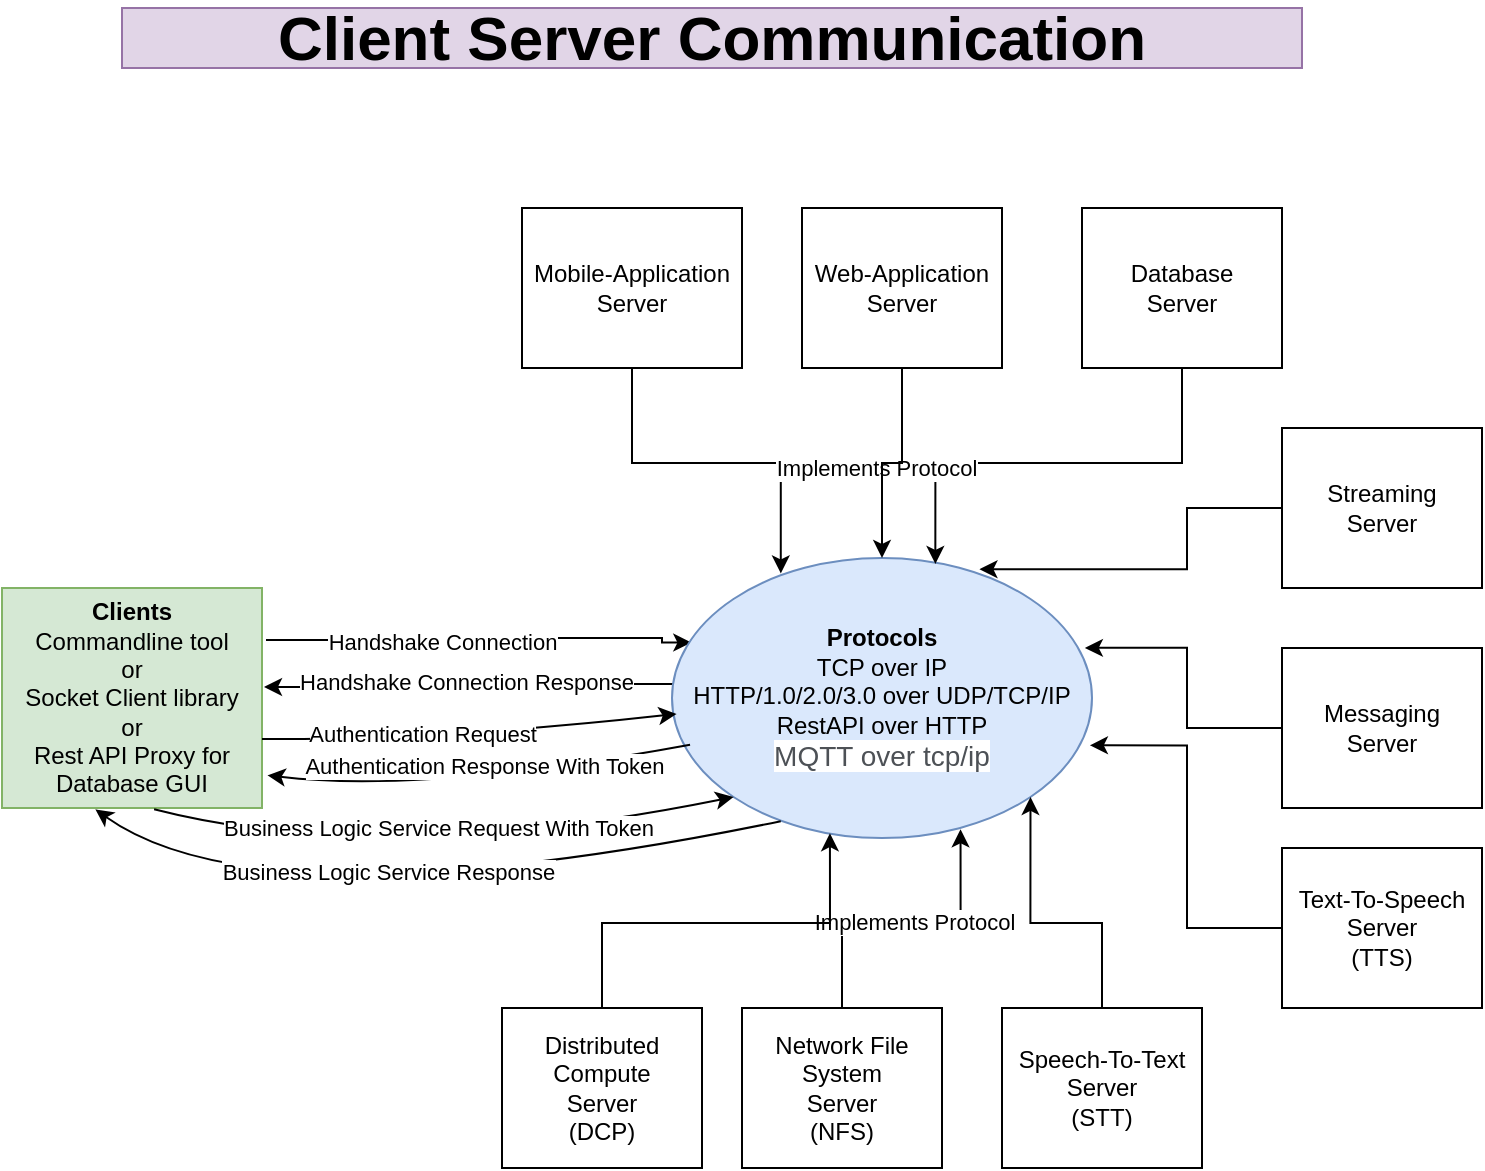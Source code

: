 <mxfile version="16.2.2" type="github">
  <diagram id="1ULBOgjq--OH4BLi5vVC" name="Page-1">
    <mxGraphModel dx="782" dy="1536" grid="1" gridSize="10" guides="1" tooltips="1" connect="1" arrows="1" fold="1" page="1" pageScale="1" pageWidth="850" pageHeight="1100" math="0" shadow="0">
      <root>
        <mxCell id="0" />
        <mxCell id="1" parent="0" />
        <mxCell id="SEUXneYZg_4IdqDXwgJY-16" style="edgeStyle=orthogonalEdgeStyle;rounded=0;orthogonalLoop=1;jettySize=auto;html=1;entryX=0.046;entryY=0.302;entryDx=0;entryDy=0;entryPerimeter=0;" edge="1" parent="1" target="SEUXneYZg_4IdqDXwgJY-5">
          <mxGeometry relative="1" as="geometry">
            <mxPoint x="142" y="146" as="sourcePoint" />
            <mxPoint x="340" y="145" as="targetPoint" />
            <Array as="points">
              <mxPoint x="282" y="146" />
              <mxPoint x="282" y="145" />
              <mxPoint x="340" y="145" />
              <mxPoint x="340" y="147" />
            </Array>
          </mxGeometry>
        </mxCell>
        <mxCell id="SEUXneYZg_4IdqDXwgJY-18" value="Handshake Connection" style="edgeLabel;html=1;align=center;verticalAlign=middle;resizable=0;points=[];" vertex="1" connectable="0" parent="SEUXneYZg_4IdqDXwgJY-16">
          <mxGeometry x="-0.346" y="-1" relative="1" as="geometry">
            <mxPoint x="17" as="offset" />
          </mxGeometry>
        </mxCell>
        <mxCell id="SEUXneYZg_4IdqDXwgJY-1" value="&lt;b&gt;Clients&lt;/b&gt;&lt;br&gt;Commandline tool&lt;br&gt;or&lt;br&gt;Socket Client library&lt;br&gt;or&lt;br&gt;Rest API Proxy for Database GUI" style="rounded=0;whiteSpace=wrap;html=1;fillColor=#d5e8d4;strokeColor=#82b366;" vertex="1" parent="1">
          <mxGeometry x="10" y="120" width="130" height="110" as="geometry" />
        </mxCell>
        <mxCell id="SEUXneYZg_4IdqDXwgJY-17" style="edgeStyle=orthogonalEdgeStyle;rounded=0;orthogonalLoop=1;jettySize=auto;html=1;entryX=1;entryY=0.75;entryDx=0;entryDy=0;exitX=0.003;exitY=0.38;exitDx=0;exitDy=0;exitPerimeter=0;" edge="1" parent="1">
          <mxGeometry relative="1" as="geometry">
            <mxPoint x="346.63" y="168" as="sourcePoint" />
            <mxPoint x="141" y="169.5" as="targetPoint" />
            <Array as="points">
              <mxPoint x="211" y="168" />
              <mxPoint x="211" y="170" />
            </Array>
          </mxGeometry>
        </mxCell>
        <mxCell id="SEUXneYZg_4IdqDXwgJY-19" value="Handshake Connection Response" style="edgeLabel;html=1;align=center;verticalAlign=middle;resizable=0;points=[];" vertex="1" connectable="0" parent="SEUXneYZg_4IdqDXwgJY-17">
          <mxGeometry x="0.287" y="-1" relative="1" as="geometry">
            <mxPoint x="29" as="offset" />
          </mxGeometry>
        </mxCell>
        <mxCell id="SEUXneYZg_4IdqDXwgJY-5" value="&lt;span&gt;&lt;b&gt;Protocols&lt;/b&gt;&lt;/span&gt;&lt;br&gt;&lt;span&gt;TCP over IP&lt;/span&gt;&lt;br&gt;&lt;span&gt;HTTP/1.0/2.0/3.0 over UDP/TCP/IP&lt;/span&gt;&lt;br&gt;&lt;span&gt;RestAPI over HTTP&lt;br&gt;&lt;/span&gt;&lt;span style=&quot;color: rgb(77 , 81 , 86) ; font-family: &amp;#34;arial&amp;#34; , sans-serif ; font-size: 14px ; text-align: left ; background-color: rgb(255 , 255 , 255)&quot;&gt;MQTT over tcp/ip&lt;/span&gt;&lt;span&gt;&lt;br&gt;&lt;/span&gt;" style="ellipse;whiteSpace=wrap;html=1;fillColor=#dae8fc;strokeColor=#6c8ebf;" vertex="1" parent="1">
          <mxGeometry x="345" y="105" width="210" height="140" as="geometry" />
        </mxCell>
        <mxCell id="SEUXneYZg_4IdqDXwgJY-30" style="edgeStyle=orthogonalEdgeStyle;rounded=0;orthogonalLoop=1;jettySize=auto;html=1;entryX=0.627;entryY=0.021;entryDx=0;entryDy=0;entryPerimeter=0;" edge="1" parent="1" source="SEUXneYZg_4IdqDXwgJY-7" target="SEUXneYZg_4IdqDXwgJY-5">
          <mxGeometry relative="1" as="geometry" />
        </mxCell>
        <mxCell id="SEUXneYZg_4IdqDXwgJY-7" value="Database&lt;br&gt;Server" style="rounded=0;whiteSpace=wrap;html=1;" vertex="1" parent="1">
          <mxGeometry x="550" y="-70" width="100" height="80" as="geometry" />
        </mxCell>
        <mxCell id="SEUXneYZg_4IdqDXwgJY-28" style="edgeStyle=orthogonalEdgeStyle;rounded=0;orthogonalLoop=1;jettySize=auto;html=1;entryX=0.259;entryY=0.055;entryDx=0;entryDy=0;entryPerimeter=0;" edge="1" parent="1" source="SEUXneYZg_4IdqDXwgJY-8" target="SEUXneYZg_4IdqDXwgJY-5">
          <mxGeometry relative="1" as="geometry" />
        </mxCell>
        <mxCell id="SEUXneYZg_4IdqDXwgJY-37" value="Implements Protocol" style="edgeLabel;html=1;align=center;verticalAlign=middle;resizable=0;points=[];" vertex="1" connectable="0" parent="SEUXneYZg_4IdqDXwgJY-28">
          <mxGeometry x="0.097" y="-2" relative="1" as="geometry">
            <mxPoint x="72" as="offset" />
          </mxGeometry>
        </mxCell>
        <mxCell id="SEUXneYZg_4IdqDXwgJY-8" value="Mobile-Application&lt;br&gt;Server" style="rounded=0;whiteSpace=wrap;html=1;" vertex="1" parent="1">
          <mxGeometry x="270" y="-70" width="110" height="80" as="geometry" />
        </mxCell>
        <mxCell id="SEUXneYZg_4IdqDXwgJY-31" style="edgeStyle=orthogonalEdgeStyle;rounded=0;orthogonalLoop=1;jettySize=auto;html=1;entryX=0.732;entryY=0.04;entryDx=0;entryDy=0;entryPerimeter=0;" edge="1" parent="1" source="SEUXneYZg_4IdqDXwgJY-9" target="SEUXneYZg_4IdqDXwgJY-5">
          <mxGeometry relative="1" as="geometry" />
        </mxCell>
        <mxCell id="SEUXneYZg_4IdqDXwgJY-9" value="Streaming&lt;br&gt;Server" style="rounded=0;whiteSpace=wrap;html=1;" vertex="1" parent="1">
          <mxGeometry x="650" y="40" width="100" height="80" as="geometry" />
        </mxCell>
        <mxCell id="SEUXneYZg_4IdqDXwgJY-32" style="edgeStyle=orthogonalEdgeStyle;rounded=0;orthogonalLoop=1;jettySize=auto;html=1;entryX=0.983;entryY=0.321;entryDx=0;entryDy=0;entryPerimeter=0;" edge="1" parent="1" source="SEUXneYZg_4IdqDXwgJY-10" target="SEUXneYZg_4IdqDXwgJY-5">
          <mxGeometry relative="1" as="geometry" />
        </mxCell>
        <mxCell id="SEUXneYZg_4IdqDXwgJY-10" value="Messaging&lt;br&gt;Server" style="rounded=0;whiteSpace=wrap;html=1;" vertex="1" parent="1">
          <mxGeometry x="650" y="150" width="100" height="80" as="geometry" />
        </mxCell>
        <mxCell id="SEUXneYZg_4IdqDXwgJY-33" style="edgeStyle=orthogonalEdgeStyle;rounded=0;orthogonalLoop=1;jettySize=auto;html=1;entryX=0.995;entryY=0.669;entryDx=0;entryDy=0;entryPerimeter=0;" edge="1" parent="1" source="SEUXneYZg_4IdqDXwgJY-11" target="SEUXneYZg_4IdqDXwgJY-5">
          <mxGeometry relative="1" as="geometry" />
        </mxCell>
        <mxCell id="SEUXneYZg_4IdqDXwgJY-11" value="Text-To-Speech&lt;br&gt;Server &lt;br&gt;(TTS)" style="rounded=0;whiteSpace=wrap;html=1;" vertex="1" parent="1">
          <mxGeometry x="650" y="250" width="100" height="80" as="geometry" />
        </mxCell>
        <mxCell id="SEUXneYZg_4IdqDXwgJY-34" style="edgeStyle=orthogonalEdgeStyle;rounded=0;orthogonalLoop=1;jettySize=auto;html=1;entryX=1;entryY=1;entryDx=0;entryDy=0;" edge="1" parent="1" source="SEUXneYZg_4IdqDXwgJY-12" target="SEUXneYZg_4IdqDXwgJY-5">
          <mxGeometry relative="1" as="geometry" />
        </mxCell>
        <mxCell id="SEUXneYZg_4IdqDXwgJY-12" value="Speech-To-Text&lt;br&gt;Server &lt;br&gt;(STT)" style="rounded=0;whiteSpace=wrap;html=1;" vertex="1" parent="1">
          <mxGeometry x="510" y="330" width="100" height="80" as="geometry" />
        </mxCell>
        <mxCell id="SEUXneYZg_4IdqDXwgJY-29" style="edgeStyle=orthogonalEdgeStyle;rounded=0;orthogonalLoop=1;jettySize=auto;html=1;" edge="1" parent="1" source="SEUXneYZg_4IdqDXwgJY-13" target="SEUXneYZg_4IdqDXwgJY-5">
          <mxGeometry relative="1" as="geometry" />
        </mxCell>
        <mxCell id="SEUXneYZg_4IdqDXwgJY-13" value="Web-Application&lt;br&gt;Server" style="rounded=0;whiteSpace=wrap;html=1;" vertex="1" parent="1">
          <mxGeometry x="410" y="-70" width="100" height="80" as="geometry" />
        </mxCell>
        <mxCell id="SEUXneYZg_4IdqDXwgJY-35" style="edgeStyle=orthogonalEdgeStyle;rounded=0;orthogonalLoop=1;jettySize=auto;html=1;entryX=0.687;entryY=0.969;entryDx=0;entryDy=0;entryPerimeter=0;" edge="1" parent="1" source="SEUXneYZg_4IdqDXwgJY-14" target="SEUXneYZg_4IdqDXwgJY-5">
          <mxGeometry relative="1" as="geometry" />
        </mxCell>
        <mxCell id="SEUXneYZg_4IdqDXwgJY-38" value="&lt;span style=&quot;color: rgba(0 , 0 , 0 , 0) ; font-family: monospace ; font-size: 0px ; background-color: rgb(248 , 249 , 250)&quot;&gt;%3CmxGraphModel%3E%3Croot%3E%3CmxCell%20id%3D%220%22%2F%3E%3CmxCell%20id%3D%221%22%20parent%3D%220%22%2F%3E%3CmxCell%20id%3D%222%22%20value%3D%22Implements%20Protocol%22%20style%3D%22edgeLabel%3Bhtml%3D1%3Balign%3Dcenter%3BverticalAlign%3Dmiddle%3Bresizable%3D0%3Bpoints%3D%5B%5D%3B%22%20vertex%3D%221%22%20connectable%3D%220%22%20parent%3D%221%22%3E%3CmxGeometry%20x%3D%22374.5%22%20y%3D%2259.5%22%20as%3D%22geometry%22%2F%3E%3C%2FmxCell%3E%3C%2Froot%3E%3C%2FmxGraphModel%3&lt;/span&gt;&lt;span style=&quot;color: rgba(0 , 0 , 0 , 0) ; font-family: monospace ; font-size: 0px ; background-color: rgb(248 , 249 , 250)&quot;&gt;%3CmxGraphModel%3E%3Croot%3E%3CmxCell%20id%3D%220%22%2F%3E%3CmxCell%20id%3D%221%22%20parent%3D%220%22%2F%3E%3CmxCell%20id%3D%222%22%20value%3D%22Implements%20Protocol%22%20style%3D%22edgeLabel%3Bhtml%3D1%3Balign%3Dcenter%3BverticalAlign%3Dmiddle%3Bresizable%3D0%3Bpoints%3D%5B%5D%3B%22%20vertex%3D%221%22%20connectable%3D%220%22%20parent%3D%221%22%3E%3CmxGeometry%20x%3D%22374.5%22%20y%3D%2259.5%22%20as%3D%22geometry%22%2F%3E%3C%2FmxCell%3E%3C%2Froot%3E%3C%2FmxGraphModel%3E&lt;/span&gt;" style="edgeLabel;html=1;align=center;verticalAlign=middle;resizable=0;points=[];" vertex="1" connectable="0" parent="SEUXneYZg_4IdqDXwgJY-35">
          <mxGeometry x="-0.551" y="-1" relative="1" as="geometry">
            <mxPoint as="offset" />
          </mxGeometry>
        </mxCell>
        <mxCell id="SEUXneYZg_4IdqDXwgJY-39" value="Implements Protocol" style="edgeLabel;html=1;align=center;verticalAlign=middle;resizable=0;points=[];" vertex="1" connectable="0" parent="SEUXneYZg_4IdqDXwgJY-35">
          <mxGeometry x="-0.498" relative="1" as="geometry">
            <mxPoint x="36" y="-6" as="offset" />
          </mxGeometry>
        </mxCell>
        <mxCell id="SEUXneYZg_4IdqDXwgJY-14" value="Network File System&lt;br&gt;Server &lt;br&gt;(NFS)" style="rounded=0;whiteSpace=wrap;html=1;" vertex="1" parent="1">
          <mxGeometry x="380" y="330" width="100" height="80" as="geometry" />
        </mxCell>
        <mxCell id="SEUXneYZg_4IdqDXwgJY-36" style="edgeStyle=orthogonalEdgeStyle;rounded=0;orthogonalLoop=1;jettySize=auto;html=1;entryX=0.376;entryY=0.983;entryDx=0;entryDy=0;entryPerimeter=0;" edge="1" parent="1" source="SEUXneYZg_4IdqDXwgJY-15" target="SEUXneYZg_4IdqDXwgJY-5">
          <mxGeometry relative="1" as="geometry" />
        </mxCell>
        <mxCell id="SEUXneYZg_4IdqDXwgJY-15" value="Distributed Compute&lt;br&gt;Server &lt;br&gt;(DCP)" style="rounded=0;whiteSpace=wrap;html=1;" vertex="1" parent="1">
          <mxGeometry x="260" y="330" width="100" height="80" as="geometry" />
        </mxCell>
        <mxCell id="SEUXneYZg_4IdqDXwgJY-20" value="" style="curved=1;endArrow=classic;html=1;rounded=0;exitX=1;exitY=0.75;exitDx=0;exitDy=0;entryX=0.011;entryY=0.607;entryDx=0;entryDy=0;entryPerimeter=0;" edge="1" parent="1">
          <mxGeometry width="50" height="50" relative="1" as="geometry">
            <mxPoint x="140" y="195.5" as="sourcePoint" />
            <mxPoint x="347.31" y="182.98" as="targetPoint" />
            <Array as="points">
              <mxPoint x="230" y="196" />
            </Array>
          </mxGeometry>
        </mxCell>
        <mxCell id="SEUXneYZg_4IdqDXwgJY-21" value="Authentication Request" style="edgeLabel;html=1;align=center;verticalAlign=middle;resizable=0;points=[];" vertex="1" connectable="0" parent="SEUXneYZg_4IdqDXwgJY-20">
          <mxGeometry x="-0.282" y="-1" relative="1" as="geometry">
            <mxPoint x="5" y="-4" as="offset" />
          </mxGeometry>
        </mxCell>
        <mxCell id="SEUXneYZg_4IdqDXwgJY-22" value="" style="curved=1;endArrow=classic;html=1;rounded=0;exitX=0.043;exitY=0.717;exitDx=0;exitDy=0;exitPerimeter=0;entryX=1.021;entryY=0.915;entryDx=0;entryDy=0;entryPerimeter=0;" edge="1" parent="1">
          <mxGeometry width="50" height="50" relative="1" as="geometry">
            <mxPoint x="354.03" y="198.38" as="sourcePoint" />
            <mxPoint x="142.73" y="213.65" as="targetPoint" />
            <Array as="points">
              <mxPoint x="220" y="223" />
            </Array>
          </mxGeometry>
        </mxCell>
        <mxCell id="SEUXneYZg_4IdqDXwgJY-23" value="Authentication Response With Token" style="edgeLabel;html=1;align=center;verticalAlign=middle;resizable=0;points=[];" vertex="1" connectable="0" parent="SEUXneYZg_4IdqDXwgJY-22">
          <mxGeometry x="0.064" y="-8" relative="1" as="geometry">
            <mxPoint x="10" y="-2" as="offset" />
          </mxGeometry>
        </mxCell>
        <mxCell id="SEUXneYZg_4IdqDXwgJY-24" value="" style="curved=1;endArrow=classic;html=1;rounded=0;exitX=0.585;exitY=1.006;exitDx=0;exitDy=0;exitPerimeter=0;entryX=0;entryY=1;entryDx=0;entryDy=0;" edge="1" parent="1" source="SEUXneYZg_4IdqDXwgJY-1" target="SEUXneYZg_4IdqDXwgJY-5">
          <mxGeometry width="50" height="50" relative="1" as="geometry">
            <mxPoint x="380" y="130" as="sourcePoint" />
            <mxPoint x="430" y="80" as="targetPoint" />
            <Array as="points">
              <mxPoint x="200" y="260" />
            </Array>
          </mxGeometry>
        </mxCell>
        <mxCell id="SEUXneYZg_4IdqDXwgJY-25" value="Business Logic Service Request With Token" style="edgeLabel;html=1;align=center;verticalAlign=middle;resizable=0;points=[];" vertex="1" connectable="0" parent="SEUXneYZg_4IdqDXwgJY-24">
          <mxGeometry x="-0.333" y="11" relative="1" as="geometry">
            <mxPoint x="43" y="-5" as="offset" />
          </mxGeometry>
        </mxCell>
        <mxCell id="SEUXneYZg_4IdqDXwgJY-26" value="" style="curved=1;endArrow=classic;html=1;rounded=0;exitX=0.259;exitY=0.94;exitDx=0;exitDy=0;exitPerimeter=0;entryX=0.359;entryY=1.006;entryDx=0;entryDy=0;entryPerimeter=0;" edge="1" parent="1" source="SEUXneYZg_4IdqDXwgJY-5" target="SEUXneYZg_4IdqDXwgJY-1">
          <mxGeometry width="50" height="50" relative="1" as="geometry">
            <mxPoint x="380" y="130" as="sourcePoint" />
            <mxPoint x="430" y="80" as="targetPoint" />
            <Array as="points">
              <mxPoint x="140" y="290" />
            </Array>
          </mxGeometry>
        </mxCell>
        <mxCell id="SEUXneYZg_4IdqDXwgJY-27" value="Business Logic Service Response" style="edgeLabel;html=1;align=center;verticalAlign=middle;resizable=0;points=[];" vertex="1" connectable="0" parent="SEUXneYZg_4IdqDXwgJY-26">
          <mxGeometry x="0.208" y="-14" relative="1" as="geometry">
            <mxPoint x="23" y="-6" as="offset" />
          </mxGeometry>
        </mxCell>
        <mxCell id="SEUXneYZg_4IdqDXwgJY-40" value="&lt;font size=&quot;1&quot;&gt;&lt;b style=&quot;font-size: 31px&quot;&gt;Client Server Communication&lt;/b&gt;&lt;/font&gt;" style="text;html=1;strokeColor=#9673a6;fillColor=#e1d5e7;align=center;verticalAlign=middle;whiteSpace=wrap;rounded=0;" vertex="1" parent="1">
          <mxGeometry x="70" y="-170" width="590" height="30" as="geometry" />
        </mxCell>
      </root>
    </mxGraphModel>
  </diagram>
</mxfile>
